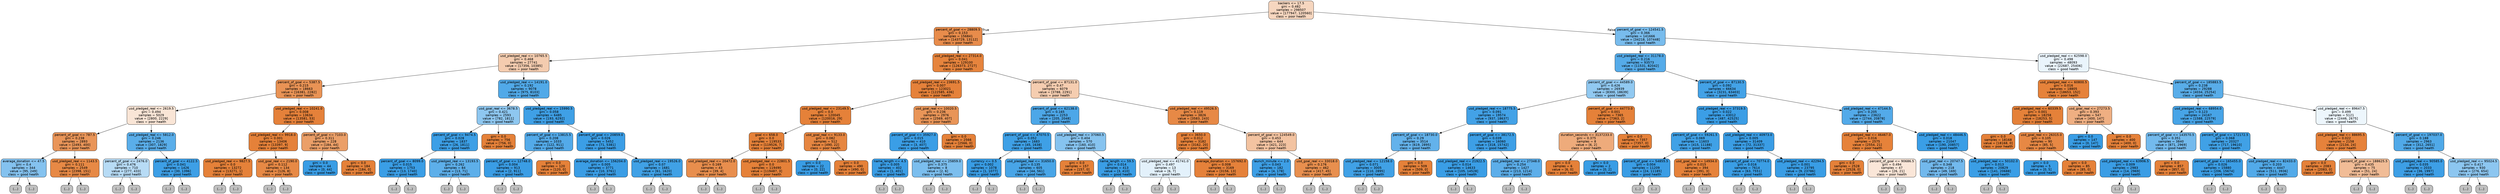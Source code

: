 digraph Tree {
node [shape=box, style="filled, rounded", color="black", fontname=helvetica] ;
edge [fontname=helvetica] ;
0 [label="backers <= 17.5\ngini = 0.482\nsamples = 298507\nvalue = [177947, 120560]\nclass = poor health", fillcolor="#e5813952"] ;
1 [label="percent_of_goal <= 28809.5\ngini = 0.153\nsamples = 156841\nvalue = [143729, 13112]\nclass = poor health", fillcolor="#e58139e8"] ;
0 -> 1 [labeldistance=2.5, labelangle=45, headlabel="True"] ;
2 [label="usd_pledged_real <= 10765.5\ngini = 0.468\nsamples = 27741\nvalue = [17356, 10385]\nclass = poor health", fillcolor="#e5813966"] ;
1 -> 2 ;
3 [label="percent_of_goal <= 5387.5\ngini = 0.215\nsamples = 18663\nvalue = [16381, 2282]\nclass = poor health", fillcolor="#e58139db"] ;
2 -> 3 ;
4 [label="usd_pledged_real <= 2619.5\ngini = 0.494\nsamples = 5029\nvalue = [2800, 2229]\nclass = poor health", fillcolor="#e5813934"] ;
3 -> 4 ;
5 [label="percent_of_goal <= 787.5\ngini = 0.238\nsamples = 2893\nvalue = [2493, 400]\nclass = poor health", fillcolor="#e58139d6"] ;
4 -> 5 ;
6 [label="average_donation <= 47.5\ngini = 0.4\nsamples = 344\nvalue = [95, 249]\nclass = good health", fillcolor="#399de59e"] ;
5 -> 6 ;
7 [label="(...)", fillcolor="#C0C0C0"] ;
6 -> 7 ;
8 [label="(...)", fillcolor="#C0C0C0"] ;
6 -> 8 ;
15 [label="usd_pledged_real <= 1143.5\ngini = 0.111\nsamples = 2549\nvalue = [2398, 151]\nclass = poor health", fillcolor="#e58139ef"] ;
5 -> 15 ;
16 [label="(...)", fillcolor="#C0C0C0"] ;
15 -> 16 ;
29 [label="(...)", fillcolor="#C0C0C0"] ;
15 -> 29 ;
42 [label="usd_pledged_real <= 5812.0\ngini = 0.246\nsamples = 2136\nvalue = [307, 1829]\nclass = good health", fillcolor="#399de5d4"] ;
4 -> 42 ;
43 [label="percent_of_goal <= 2476.0\ngini = 0.476\nsamples = 710\nvalue = [277, 433]\nclass = good health", fillcolor="#399de55c"] ;
42 -> 43 ;
44 [label="(...)", fillcolor="#C0C0C0"] ;
43 -> 44 ;
63 [label="(...)", fillcolor="#C0C0C0"] ;
43 -> 63 ;
68 [label="percent_of_goal <= 4122.5\ngini = 0.041\nsamples = 1426\nvalue = [30, 1396]\nclass = good health", fillcolor="#399de5fa"] ;
42 -> 68 ;
69 [label="(...)", fillcolor="#C0C0C0"] ;
68 -> 69 ;
78 [label="(...)", fillcolor="#C0C0C0"] ;
68 -> 78 ;
89 [label="usd_pledged_real <= 10241.0\ngini = 0.008\nsamples = 13634\nvalue = [13581, 53]\nclass = poor health", fillcolor="#e58139fe"] ;
3 -> 89 ;
90 [label="usd_pledged_real <= 9918.0\ngini = 0.001\nsamples = 13406\nvalue = [13397, 9]\nclass = poor health", fillcolor="#e58139ff"] ;
89 -> 90 ;
91 [label="usd_pledged_real <= 9827.5\ngini = 0.0\nsamples = 13272\nvalue = [13271, 1]\nclass = poor health", fillcolor="#e58139ff"] ;
90 -> 91 ;
92 [label="(...)", fillcolor="#C0C0C0"] ;
91 -> 92 ;
93 [label="(...)", fillcolor="#C0C0C0"] ;
91 -> 93 ;
96 [label="usd_goal_real <= 2190.0\ngini = 0.112\nsamples = 134\nvalue = [126, 8]\nclass = poor health", fillcolor="#e58139ef"] ;
90 -> 96 ;
97 [label="(...)", fillcolor="#C0C0C0"] ;
96 -> 97 ;
98 [label="(...)", fillcolor="#C0C0C0"] ;
96 -> 98 ;
99 [label="percent_of_goal <= 7103.0\ngini = 0.311\nsamples = 228\nvalue = [184, 44]\nclass = poor health", fillcolor="#e58139c2"] ;
89 -> 99 ;
100 [label="gini = 0.0\nsamples = 44\nvalue = [0, 44]\nclass = good health", fillcolor="#399de5ff"] ;
99 -> 100 ;
101 [label="gini = 0.0\nsamples = 184\nvalue = [184, 0]\nclass = poor health", fillcolor="#e58139ff"] ;
99 -> 101 ;
102 [label="usd_pledged_real <= 14191.0\ngini = 0.192\nsamples = 9078\nvalue = [975, 8103]\nclass = good health", fillcolor="#399de5e0"] ;
2 -> 102 ;
103 [label="usd_goal_real <= 3678.5\ngini = 0.421\nsamples = 2593\nvalue = [782, 1811]\nclass = good health", fillcolor="#399de591"] ;
102 -> 103 ;
104 [label="percent_of_goal <= 9474.5\ngini = 0.028\nsamples = 1837\nvalue = [26, 1811]\nclass = good health", fillcolor="#399de5fb"] ;
103 -> 104 ;
105 [label="percent_of_goal <= 8099.0\ngini = 0.015\nsamples = 1753\nvalue = [13, 1740]\nclass = good health", fillcolor="#399de5fd"] ;
104 -> 105 ;
106 [label="(...)", fillcolor="#C0C0C0"] ;
105 -> 106 ;
107 [label="(...)", fillcolor="#C0C0C0"] ;
105 -> 107 ;
114 [label="usd_pledged_real <= 13193.5\ngini = 0.262\nsamples = 84\nvalue = [13, 71]\nclass = good health", fillcolor="#399de5d0"] ;
104 -> 114 ;
115 [label="(...)", fillcolor="#C0C0C0"] ;
114 -> 115 ;
116 [label="(...)", fillcolor="#C0C0C0"] ;
114 -> 116 ;
117 [label="gini = 0.0\nsamples = 756\nvalue = [756, 0]\nclass = poor health", fillcolor="#e58139ff"] ;
103 -> 117 ;
118 [label="usd_pledged_real <= 15990.5\ngini = 0.058\nsamples = 6485\nvalue = [193, 6292]\nclass = good health", fillcolor="#399de5f7"] ;
102 -> 118 ;
119 [label="percent_of_goal <= 13815.5\ngini = 0.208\nsamples = 1033\nvalue = [122, 911]\nclass = good health", fillcolor="#399de5dd"] ;
118 -> 119 ;
120 [label="percent_of_goal <= 12748.0\ngini = 0.004\nsamples = 913\nvalue = [2, 911]\nclass = good health", fillcolor="#399de5fe"] ;
119 -> 120 ;
121 [label="(...)", fillcolor="#C0C0C0"] ;
120 -> 121 ;
126 [label="(...)", fillcolor="#C0C0C0"] ;
120 -> 126 ;
129 [label="gini = 0.0\nsamples = 120\nvalue = [120, 0]\nclass = poor health", fillcolor="#e58139ff"] ;
119 -> 129 ;
130 [label="percent_of_goal <= 20859.0\ngini = 0.026\nsamples = 5452\nvalue = [71, 5381]\nclass = good health", fillcolor="#399de5fc"] ;
118 -> 130 ;
131 [label="average_donation <= 156204.0\ngini = 0.005\nsamples = 3771\nvalue = [10, 3761]\nclass = good health", fillcolor="#399de5fe"] ;
130 -> 131 ;
132 [label="(...)", fillcolor="#C0C0C0"] ;
131 -> 132 ;
151 [label="(...)", fillcolor="#C0C0C0"] ;
131 -> 151 ;
154 [label="usd_pledged_real <= 19526.0\ngini = 0.07\nsamples = 1681\nvalue = [61, 1620]\nclass = good health", fillcolor="#399de5f5"] ;
130 -> 154 ;
155 [label="(...)", fillcolor="#C0C0C0"] ;
154 -> 155 ;
156 [label="(...)", fillcolor="#C0C0C0"] ;
154 -> 156 ;
167 [label="usd_pledged_real <= 27314.0\ngini = 0.041\nsamples = 129100\nvalue = [126373, 2727]\nclass = poor health", fillcolor="#e58139f9"] ;
1 -> 167 ;
168 [label="usd_pledged_real <= 23691.5\ngini = 0.007\nsamples = 123021\nvalue = [122585, 436]\nclass = poor health", fillcolor="#e58139fe"] ;
167 -> 168 ;
169 [label="usd_pledged_real <= 23149.5\ngini = 0.0\nsamples = 120045\nvalue = [120016, 29]\nclass = poor health", fillcolor="#e58139ff"] ;
168 -> 169 ;
170 [label="goal <= 658.0\ngini = 0.0\nsamples = 119533\nvalue = [119526, 7]\nclass = poor health", fillcolor="#e58139ff"] ;
169 -> 170 ;
171 [label="usd_pledged_real <= 20472.0\ngini = 0.169\nsamples = 43\nvalue = [39, 4]\nclass = poor health", fillcolor="#e58139e5"] ;
170 -> 171 ;
172 [label="(...)", fillcolor="#C0C0C0"] ;
171 -> 172 ;
173 [label="(...)", fillcolor="#C0C0C0"] ;
171 -> 173 ;
174 [label="usd_pledged_real <= 22801.5\ngini = 0.0\nsamples = 119490\nvalue = [119487, 3]\nclass = poor health", fillcolor="#e58139ff"] ;
170 -> 174 ;
175 [label="(...)", fillcolor="#C0C0C0"] ;
174 -> 175 ;
176 [label="(...)", fillcolor="#C0C0C0"] ;
174 -> 176 ;
179 [label="usd_goal_real <= 9133.0\ngini = 0.082\nsamples = 512\nvalue = [490, 22]\nclass = poor health", fillcolor="#e58139f4"] ;
169 -> 179 ;
180 [label="gini = 0.0\nsamples = 22\nvalue = [0, 22]\nclass = good health", fillcolor="#399de5ff"] ;
179 -> 180 ;
181 [label="gini = 0.0\nsamples = 490\nvalue = [490, 0]\nclass = poor health", fillcolor="#e58139ff"] ;
179 -> 181 ;
182 [label="usd_goal_real <= 10020.5\ngini = 0.236\nsamples = 2976\nvalue = [2569, 407]\nclass = poor health", fillcolor="#e58139d7"] ;
168 -> 182 ;
183 [label="percent_of_goal <= 35927.0\ngini = 0.015\nsamples = 410\nvalue = [3, 407]\nclass = good health", fillcolor="#399de5fd"] ;
182 -> 183 ;
184 [label="name_length <= 4.5\ngini = 0.005\nsamples = 402\nvalue = [1, 401]\nclass = good health", fillcolor="#399de5fe"] ;
183 -> 184 ;
185 [label="(...)", fillcolor="#C0C0C0"] ;
184 -> 185 ;
188 [label="(...)", fillcolor="#C0C0C0"] ;
184 -> 188 ;
189 [label="usd_pledged_real <= 25859.0\ngini = 0.375\nsamples = 8\nvalue = [2, 6]\nclass = good health", fillcolor="#399de5aa"] ;
183 -> 189 ;
190 [label="(...)", fillcolor="#C0C0C0"] ;
189 -> 190 ;
191 [label="(...)", fillcolor="#C0C0C0"] ;
189 -> 191 ;
192 [label="gini = 0.0\nsamples = 2566\nvalue = [2566, 0]\nclass = poor health", fillcolor="#e58139ff"] ;
182 -> 192 ;
193 [label="percent_of_goal <= 87131.0\ngini = 0.47\nsamples = 6079\nvalue = [3788, 2291]\nclass = poor health", fillcolor="#e5813965"] ;
167 -> 193 ;
194 [label="percent_of_goal <= 62138.0\ngini = 0.165\nsamples = 2253\nvalue = [205, 2048]\nclass = good health", fillcolor="#399de5e5"] ;
193 -> 194 ;
195 [label="percent_of_goal <= 47070.5\ngini = 0.052\nsamples = 1683\nvalue = [45, 1638]\nclass = good health", fillcolor="#399de5f8"] ;
194 -> 195 ;
196 [label="currency <= 0.5\ngini = 0.002\nsamples = 1078\nvalue = [1, 1077]\nclass = good health", fillcolor="#399de5ff"] ;
195 -> 196 ;
197 [label="(...)", fillcolor="#C0C0C0"] ;
196 -> 197 ;
200 [label="(...)", fillcolor="#C0C0C0"] ;
196 -> 200 ;
201 [label="usd_pledged_real <= 31650.0\ngini = 0.135\nsamples = 605\nvalue = [44, 561]\nclass = good health", fillcolor="#399de5eb"] ;
195 -> 201 ;
202 [label="(...)", fillcolor="#C0C0C0"] ;
201 -> 202 ;
207 [label="(...)", fillcolor="#C0C0C0"] ;
201 -> 207 ;
216 [label="usd_pledged_real <= 37060.5\ngini = 0.404\nsamples = 570\nvalue = [160, 410]\nclass = good health", fillcolor="#399de59b"] ;
194 -> 216 ;
217 [label="gini = 0.0\nsamples = 157\nvalue = [157, 0]\nclass = poor health", fillcolor="#e58139ff"] ;
216 -> 217 ;
218 [label="name_length <= 59.5\ngini = 0.014\nsamples = 413\nvalue = [3, 410]\nclass = good health", fillcolor="#399de5fd"] ;
216 -> 218 ;
219 [label="(...)", fillcolor="#C0C0C0"] ;
218 -> 219 ;
230 [label="(...)", fillcolor="#C0C0C0"] ;
218 -> 230 ;
233 [label="usd_pledged_real <= 49526.5\ngini = 0.119\nsamples = 3826\nvalue = [3583, 243]\nclass = poor health", fillcolor="#e58139ee"] ;
193 -> 233 ;
234 [label="goal <= 3650.0\ngini = 0.012\nsamples = 3182\nvalue = [3162, 20]\nclass = poor health", fillcolor="#e58139fd"] ;
233 -> 234 ;
235 [label="usd_pledged_real <= 41741.0\ngini = 0.497\nsamples = 13\nvalue = [6, 7]\nclass = good health", fillcolor="#399de524"] ;
234 -> 235 ;
236 [label="(...)", fillcolor="#C0C0C0"] ;
235 -> 236 ;
237 [label="(...)", fillcolor="#C0C0C0"] ;
235 -> 237 ;
238 [label="average_donation <= 157692.0\ngini = 0.008\nsamples = 3169\nvalue = [3156, 13]\nclass = poor health", fillcolor="#e58139fe"] ;
234 -> 238 ;
239 [label="(...)", fillcolor="#C0C0C0"] ;
238 -> 239 ;
252 [label="(...)", fillcolor="#C0C0C0"] ;
238 -> 252 ;
255 [label="percent_of_goal <= 124549.0\ngini = 0.453\nsamples = 644\nvalue = [421, 223]\nclass = poor health", fillcolor="#e5813978"] ;
233 -> 255 ;
256 [label="launch_minute <= 2.0\ngini = 0.043\nsamples = 182\nvalue = [4, 178]\nclass = good health", fillcolor="#399de5f9"] ;
255 -> 256 ;
257 [label="(...)", fillcolor="#C0C0C0"] ;
256 -> 257 ;
260 [label="(...)", fillcolor="#C0C0C0"] ;
256 -> 260 ;
269 [label="usd_goal_real <= 33018.0\ngini = 0.176\nsamples = 462\nvalue = [417, 45]\nclass = poor health", fillcolor="#e58139e3"] ;
255 -> 269 ;
270 [label="(...)", fillcolor="#C0C0C0"] ;
269 -> 270 ;
289 [label="(...)", fillcolor="#C0C0C0"] ;
269 -> 289 ;
300 [label="percent_of_goal <= 124541.5\ngini = 0.366\nsamples = 141666\nvalue = [34218, 107448]\nclass = good health", fillcolor="#399de5ae"] ;
0 -> 300 [labeldistance=2.5, labelangle=-45, headlabel="False"] ;
301 [label="usd_pledged_real <= 31178.0\ngini = 0.216\nsamples = 93573\nvalue = [11531, 82042]\nclass = good health", fillcolor="#399de5db"] ;
300 -> 301 ;
302 [label="percent_of_goal <= 44589.0\ngini = 0.426\nsamples = 26939\nvalue = [8300, 18639]\nclass = good health", fillcolor="#399de58d"] ;
301 -> 302 ;
303 [label="usd_pledged_real <= 18775.5\ngini = 0.091\nsamples = 19574\nvalue = [937, 18637]\nclass = good health", fillcolor="#399de5f2"] ;
302 -> 303 ;
304 [label="percent_of_goal <= 18730.0\ngini = 0.29\nsamples = 3514\nvalue = [619, 2895]\nclass = good health", fillcolor="#399de5c8"] ;
303 -> 304 ;
305 [label="usd_pledged_real <= 12158.0\ngini = 0.071\nsamples = 3005\nvalue = [110, 2895]\nclass = good health", fillcolor="#399de5f5"] ;
304 -> 305 ;
306 [label="(...)", fillcolor="#C0C0C0"] ;
305 -> 306 ;
327 [label="(...)", fillcolor="#C0C0C0"] ;
305 -> 327 ;
348 [label="gini = 0.0\nsamples = 509\nvalue = [509, 0]\nclass = poor health", fillcolor="#e58139ff"] ;
304 -> 348 ;
349 [label="percent_of_goal <= 38172.5\ngini = 0.039\nsamples = 16060\nvalue = [318, 15742]\nclass = good health", fillcolor="#399de5fa"] ;
303 -> 349 ;
350 [label="usd_pledged_real <= 21922.5\ngini = 0.014\nsamples = 14633\nvalue = [105, 14528]\nclass = good health", fillcolor="#399de5fd"] ;
349 -> 350 ;
351 [label="(...)", fillcolor="#C0C0C0"] ;
350 -> 351 ;
368 [label="(...)", fillcolor="#C0C0C0"] ;
350 -> 368 ;
385 [label="usd_pledged_real <= 27348.0\ngini = 0.254\nsamples = 1427\nvalue = [213, 1214]\nclass = good health", fillcolor="#399de5d2"] ;
349 -> 385 ;
386 [label="(...)", fillcolor="#C0C0C0"] ;
385 -> 386 ;
387 [label="(...)", fillcolor="#C0C0C0"] ;
385 -> 387 ;
406 [label="percent_of_goal <= 44773.0\ngini = 0.001\nsamples = 7365\nvalue = [7363, 2]\nclass = poor health", fillcolor="#e58139ff"] ;
302 -> 406 ;
407 [label="duration_seconds <= 3137233.0\ngini = 0.375\nsamples = 8\nvalue = [6, 2]\nclass = poor health", fillcolor="#e58139aa"] ;
406 -> 407 ;
408 [label="gini = 0.0\nsamples = 6\nvalue = [6, 0]\nclass = poor health", fillcolor="#e58139ff"] ;
407 -> 408 ;
409 [label="gini = 0.0\nsamples = 2\nvalue = [0, 2]\nclass = good health", fillcolor="#399de5ff"] ;
407 -> 409 ;
410 [label="gini = 0.0\nsamples = 7357\nvalue = [7357, 0]\nclass = poor health", fillcolor="#e58139ff"] ;
406 -> 410 ;
411 [label="percent_of_goal <= 87130.5\ngini = 0.092\nsamples = 66634\nvalue = [3231, 63403]\nclass = good health", fillcolor="#399de5f2"] ;
301 -> 411 ;
412 [label="usd_pledged_real <= 37319.5\ngini = 0.022\nsamples = 43012\nvalue = [487, 42525]\nclass = good health", fillcolor="#399de5fc"] ;
411 -> 412 ;
413 [label="percent_of_goal <= 59261.5\ngini = 0.069\nsamples = 11603\nvalue = [415, 11188]\nclass = good health", fillcolor="#399de5f6"] ;
412 -> 413 ;
414 [label="percent_of_goal <= 54855.5\ngini = 0.004\nsamples = 11209\nvalue = [24, 11185]\nclass = good health", fillcolor="#399de5fe"] ;
413 -> 414 ;
415 [label="(...)", fillcolor="#C0C0C0"] ;
414 -> 415 ;
424 [label="(...)", fillcolor="#C0C0C0"] ;
414 -> 424 ;
435 [label="usd_goal_real <= 14934.0\ngini = 0.015\nsamples = 394\nvalue = [391, 3]\nclass = poor health", fillcolor="#e58139fd"] ;
413 -> 435 ;
436 [label="(...)", fillcolor="#C0C0C0"] ;
435 -> 436 ;
439 [label="(...)", fillcolor="#C0C0C0"] ;
435 -> 439 ;
440 [label="usd_pledged_real <= 40973.0\ngini = 0.005\nsamples = 31409\nvalue = [72, 31337]\nclass = good health", fillcolor="#399de5fe"] ;
412 -> 440 ;
441 [label="percent_of_goal <= 70774.0\ngini = 0.016\nsamples = 7614\nvalue = [63, 7551]\nclass = good health", fillcolor="#399de5fd"] ;
440 -> 441 ;
442 [label="(...)", fillcolor="#C0C0C0"] ;
441 -> 442 ;
467 [label="(...)", fillcolor="#C0C0C0"] ;
441 -> 467 ;
468 [label="usd_pledged_real <= 42294.5\ngini = 0.001\nsamples = 23795\nvalue = [9, 23786]\nclass = good health", fillcolor="#399de5ff"] ;
440 -> 468 ;
469 [label="(...)", fillcolor="#C0C0C0"] ;
468 -> 469 ;
472 [label="(...)", fillcolor="#C0C0C0"] ;
468 -> 472 ;
487 [label="usd_pledged_real <= 47144.5\ngini = 0.205\nsamples = 23622\nvalue = [2744, 20878]\nclass = good health", fillcolor="#399de5dd"] ;
411 -> 487 ;
488 [label="usd_pledged_real <= 46467.0\ngini = 0.016\nsamples = 2575\nvalue = [2554, 21]\nclass = poor health", fillcolor="#e58139fd"] ;
487 -> 488 ;
489 [label="gini = 0.0\nsamples = 2528\nvalue = [2528, 0]\nclass = poor health", fillcolor="#e58139ff"] ;
488 -> 489 ;
490 [label="percent_of_goal <= 90686.5\ngini = 0.494\nsamples = 47\nvalue = [26, 21]\nclass = poor health", fillcolor="#e5813931"] ;
488 -> 490 ;
491 [label="(...)", fillcolor="#C0C0C0"] ;
490 -> 491 ;
492 [label="(...)", fillcolor="#C0C0C0"] ;
490 -> 492 ;
493 [label="usd_pledged_real <= 48446.5\ngini = 0.018\nsamples = 21047\nvalue = [190, 20857]\nclass = good health", fillcolor="#399de5fd"] ;
487 -> 493 ;
494 [label="usd_goal_real <= 20747.5\ngini = 0.348\nsamples = 218\nvalue = [49, 169]\nclass = good health", fillcolor="#399de5b5"] ;
493 -> 494 ;
495 [label="(...)", fillcolor="#C0C0C0"] ;
494 -> 495 ;
496 [label="(...)", fillcolor="#C0C0C0"] ;
494 -> 496 ;
497 [label="usd_pledged_real <= 50102.0\ngini = 0.013\nsamples = 20829\nvalue = [141, 20688]\nclass = good health", fillcolor="#399de5fd"] ;
493 -> 497 ;
498 [label="(...)", fillcolor="#C0C0C0"] ;
497 -> 498 ;
501 [label="(...)", fillcolor="#C0C0C0"] ;
497 -> 501 ;
552 [label="usd_pledged_real <= 62598.0\ngini = 0.498\nsamples = 48093\nvalue = [22687, 25406]\nclass = good health", fillcolor="#399de51b"] ;
300 -> 552 ;
553 [label="usd_pledged_real <= 60800.5\ngini = 0.016\nsamples = 18805\nvalue = [18653, 152]\nclass = poor health", fillcolor="#e58139fd"] ;
552 -> 553 ;
554 [label="usd_pledged_real <= 60339.5\ngini = 0.001\nsamples = 18258\nvalue = [18253, 5]\nclass = poor health", fillcolor="#e58139ff"] ;
553 -> 554 ;
555 [label="gini = 0.0\nsamples = 18168\nvalue = [18168, 0]\nclass = poor health", fillcolor="#e58139ff"] ;
554 -> 555 ;
556 [label="usd_goal_real <= 26315.0\ngini = 0.105\nsamples = 90\nvalue = [85, 5]\nclass = poor health", fillcolor="#e58139f0"] ;
554 -> 556 ;
557 [label="gini = 0.0\nsamples = 5\nvalue = [0, 5]\nclass = good health", fillcolor="#399de5ff"] ;
556 -> 557 ;
558 [label="gini = 0.0\nsamples = 85\nvalue = [85, 0]\nclass = poor health", fillcolor="#e58139ff"] ;
556 -> 558 ;
559 [label="usd_goal_real <= 27273.5\ngini = 0.393\nsamples = 547\nvalue = [400, 147]\nclass = poor health", fillcolor="#e58139a1"] ;
553 -> 559 ;
560 [label="gini = 0.0\nsamples = 147\nvalue = [0, 147]\nclass = good health", fillcolor="#399de5ff"] ;
559 -> 560 ;
561 [label="gini = 0.0\nsamples = 400\nvalue = [400, 0]\nclass = poor health", fillcolor="#e58139ff"] ;
559 -> 561 ;
562 [label="percent_of_goal <= 185883.5\ngini = 0.238\nsamples = 29288\nvalue = [4034, 25254]\nclass = good health", fillcolor="#399de5d6"] ;
552 -> 562 ;
563 [label="usd_pledged_real <= 68954.0\ngini = 0.123\nsamples = 24167\nvalue = [1588, 22579]\nclass = good health", fillcolor="#399de5ed"] ;
562 -> 563 ;
564 [label="percent_of_goal <= 143570.5\ngini = 0.351\nsamples = 3840\nvalue = [871, 2969]\nclass = good health", fillcolor="#399de5b4"] ;
563 -> 564 ;
565 [label="usd_pledged_real <= 63906.5\ngini = 0.009\nsamples = 2983\nvalue = [14, 2969]\nclass = good health", fillcolor="#399de5fe"] ;
564 -> 565 ;
566 [label="(...)", fillcolor="#C0C0C0"] ;
565 -> 566 ;
569 [label="(...)", fillcolor="#C0C0C0"] ;
565 -> 569 ;
580 [label="gini = 0.0\nsamples = 857\nvalue = [857, 0]\nclass = poor health", fillcolor="#e58139ff"] ;
564 -> 580 ;
581 [label="percent_of_goal <= 172172.5\ngini = 0.068\nsamples = 20327\nvalue = [717, 19610]\nclass = good health", fillcolor="#399de5f6"] ;
563 -> 581 ;
582 [label="percent_of_goal <= 165455.0\ngini = 0.026\nsamples = 15880\nvalue = [206, 15674]\nclass = good health", fillcolor="#399de5fc"] ;
581 -> 582 ;
583 [label="(...)", fillcolor="#C0C0C0"] ;
582 -> 583 ;
610 [label="(...)", fillcolor="#C0C0C0"] ;
582 -> 610 ;
623 [label="usd_pledged_real <= 82433.0\ngini = 0.203\nsamples = 4447\nvalue = [511, 3936]\nclass = good health", fillcolor="#399de5de"] ;
581 -> 623 ;
624 [label="(...)", fillcolor="#C0C0C0"] ;
623 -> 624 ;
629 [label="(...)", fillcolor="#C0C0C0"] ;
623 -> 629 ;
662 [label="usd_pledged_real <= 89647.5\ngini = 0.499\nsamples = 5121\nvalue = [2446, 2675]\nclass = good health", fillcolor="#399de516"] ;
562 -> 662 ;
663 [label="usd_pledged_real <= 88695.5\ngini = 0.022\nsamples = 2158\nvalue = [2134, 24]\nclass = poor health", fillcolor="#e58139fc"] ;
662 -> 663 ;
664 [label="gini = 0.0\nsamples = 2083\nvalue = [2083, 0]\nclass = poor health", fillcolor="#e58139ff"] ;
663 -> 664 ;
665 [label="percent_of_goal <= 188625.5\ngini = 0.435\nsamples = 75\nvalue = [51, 24]\nclass = poor health", fillcolor="#e5813987"] ;
663 -> 665 ;
666 [label="(...)", fillcolor="#C0C0C0"] ;
665 -> 666 ;
667 [label="(...)", fillcolor="#C0C0C0"] ;
665 -> 667 ;
668 [label="percent_of_goal <= 197037.0\ngini = 0.188\nsamples = 2963\nvalue = [312, 2651]\nclass = good health", fillcolor="#399de5e1"] ;
662 -> 668 ;
669 [label="usd_pledged_real <= 90585.0\ngini = 0.035\nsamples = 2033\nvalue = [36, 1997]\nclass = good health", fillcolor="#399de5fa"] ;
668 -> 669 ;
670 [label="(...)", fillcolor="#C0C0C0"] ;
669 -> 670 ;
673 [label="(...)", fillcolor="#C0C0C0"] ;
669 -> 673 ;
680 [label="usd_pledged_real <= 95024.5\ngini = 0.417\nsamples = 930\nvalue = [276, 654]\nclass = good health", fillcolor="#399de593"] ;
668 -> 680 ;
681 [label="(...)", fillcolor="#C0C0C0"] ;
680 -> 681 ;
686 [label="(...)", fillcolor="#C0C0C0"] ;
680 -> 686 ;
}